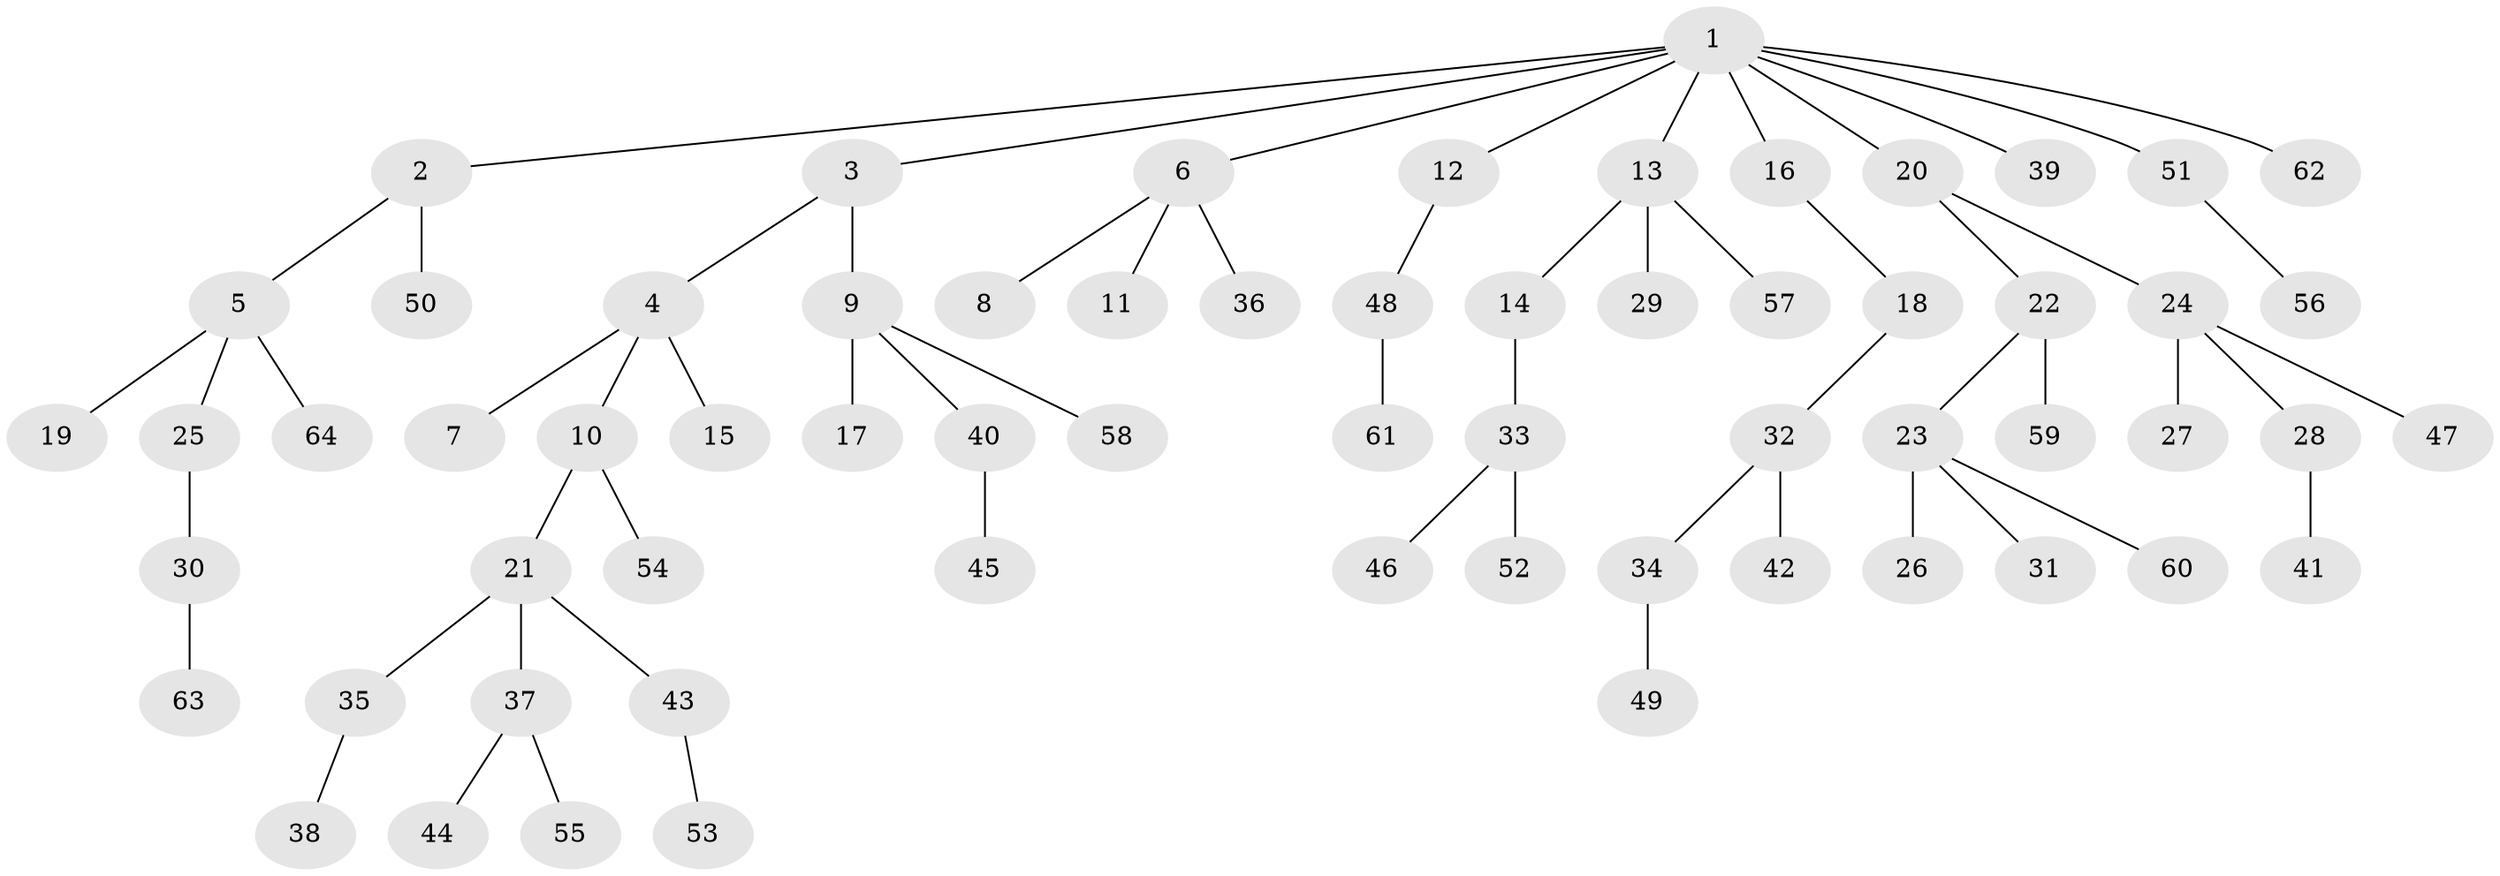 // coarse degree distribution, {10: 0.022727272727272728, 3: 0.13636363636363635, 4: 0.11363636363636363, 2: 0.13636363636363635, 1: 0.5909090909090909}
// Generated by graph-tools (version 1.1) at 2025/19/03/04/25 18:19:09]
// undirected, 64 vertices, 63 edges
graph export_dot {
graph [start="1"]
  node [color=gray90,style=filled];
  1;
  2;
  3;
  4;
  5;
  6;
  7;
  8;
  9;
  10;
  11;
  12;
  13;
  14;
  15;
  16;
  17;
  18;
  19;
  20;
  21;
  22;
  23;
  24;
  25;
  26;
  27;
  28;
  29;
  30;
  31;
  32;
  33;
  34;
  35;
  36;
  37;
  38;
  39;
  40;
  41;
  42;
  43;
  44;
  45;
  46;
  47;
  48;
  49;
  50;
  51;
  52;
  53;
  54;
  55;
  56;
  57;
  58;
  59;
  60;
  61;
  62;
  63;
  64;
  1 -- 2;
  1 -- 3;
  1 -- 6;
  1 -- 12;
  1 -- 13;
  1 -- 16;
  1 -- 20;
  1 -- 39;
  1 -- 51;
  1 -- 62;
  2 -- 5;
  2 -- 50;
  3 -- 4;
  3 -- 9;
  4 -- 7;
  4 -- 10;
  4 -- 15;
  5 -- 19;
  5 -- 25;
  5 -- 64;
  6 -- 8;
  6 -- 11;
  6 -- 36;
  9 -- 17;
  9 -- 40;
  9 -- 58;
  10 -- 21;
  10 -- 54;
  12 -- 48;
  13 -- 14;
  13 -- 29;
  13 -- 57;
  14 -- 33;
  16 -- 18;
  18 -- 32;
  20 -- 22;
  20 -- 24;
  21 -- 35;
  21 -- 37;
  21 -- 43;
  22 -- 23;
  22 -- 59;
  23 -- 26;
  23 -- 31;
  23 -- 60;
  24 -- 27;
  24 -- 28;
  24 -- 47;
  25 -- 30;
  28 -- 41;
  30 -- 63;
  32 -- 34;
  32 -- 42;
  33 -- 46;
  33 -- 52;
  34 -- 49;
  35 -- 38;
  37 -- 44;
  37 -- 55;
  40 -- 45;
  43 -- 53;
  48 -- 61;
  51 -- 56;
}
